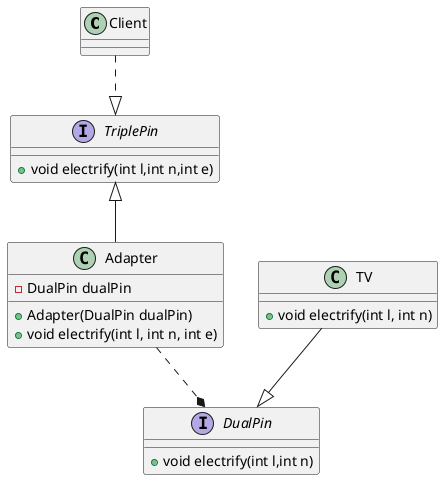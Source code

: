 @startuml
'https://plantuml.com/class-diagram
class Client
interface TriplePin {
  + void electrify(int l,int n,int e)
}

class Adapter{
    - DualPin dualPin
    + Adapter(DualPin dualPin)
    + void electrify(int l, int n, int e)
}
interface DualPin {
  + void electrify(int l,int n)
}
class TV {
    + void electrify(int l, int n)
}

Client ..|> TriplePin
TV --|> DualPin
TriplePin <|-- Adapter
Adapter ..* DualPin
@enduml